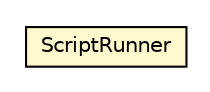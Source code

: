 #!/usr/local/bin/dot
#
# Class diagram 
# Generated by UMLGraph version R5_6-24-gf6e263 (http://www.umlgraph.org/)
#

digraph G {
	edge [fontname="Helvetica",fontsize=10,labelfontname="Helvetica",labelfontsize=10];
	node [fontname="Helvetica",fontsize=10,shape=plaintext];
	nodesep=0.25;
	ranksep=0.5;
	// nl.b3p.topnl.ScriptRunner
	c64 [label=<<table title="nl.b3p.topnl.ScriptRunner" border="0" cellborder="1" cellspacing="0" cellpadding="2" port="p" bgcolor="lemonChiffon" href="./ScriptRunner.html">
		<tr><td><table border="0" cellspacing="0" cellpadding="1">
<tr><td align="center" balign="center"> ScriptRunner </td></tr>
		</table></td></tr>
		</table>>, URL="./ScriptRunner.html", fontname="Helvetica", fontcolor="black", fontsize=10.0];
}


